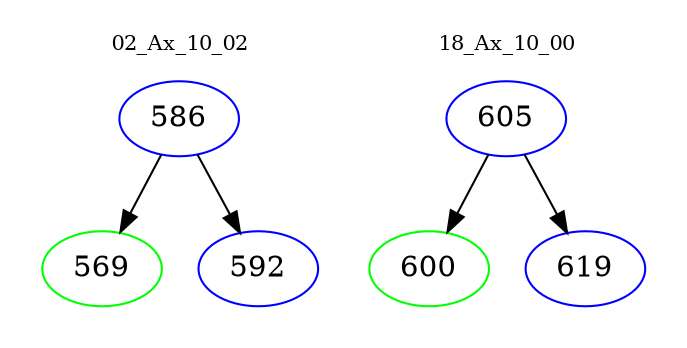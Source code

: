 digraph{
subgraph cluster_0 {
color = white
label = "02_Ax_10_02";
fontsize=10;
T0_586 [label="586", color="blue"]
T0_586 -> T0_569 [color="black"]
T0_569 [label="569", color="green"]
T0_586 -> T0_592 [color="black"]
T0_592 [label="592", color="blue"]
}
subgraph cluster_1 {
color = white
label = "18_Ax_10_00";
fontsize=10;
T1_605 [label="605", color="blue"]
T1_605 -> T1_600 [color="black"]
T1_600 [label="600", color="green"]
T1_605 -> T1_619 [color="black"]
T1_619 [label="619", color="blue"]
}
}
